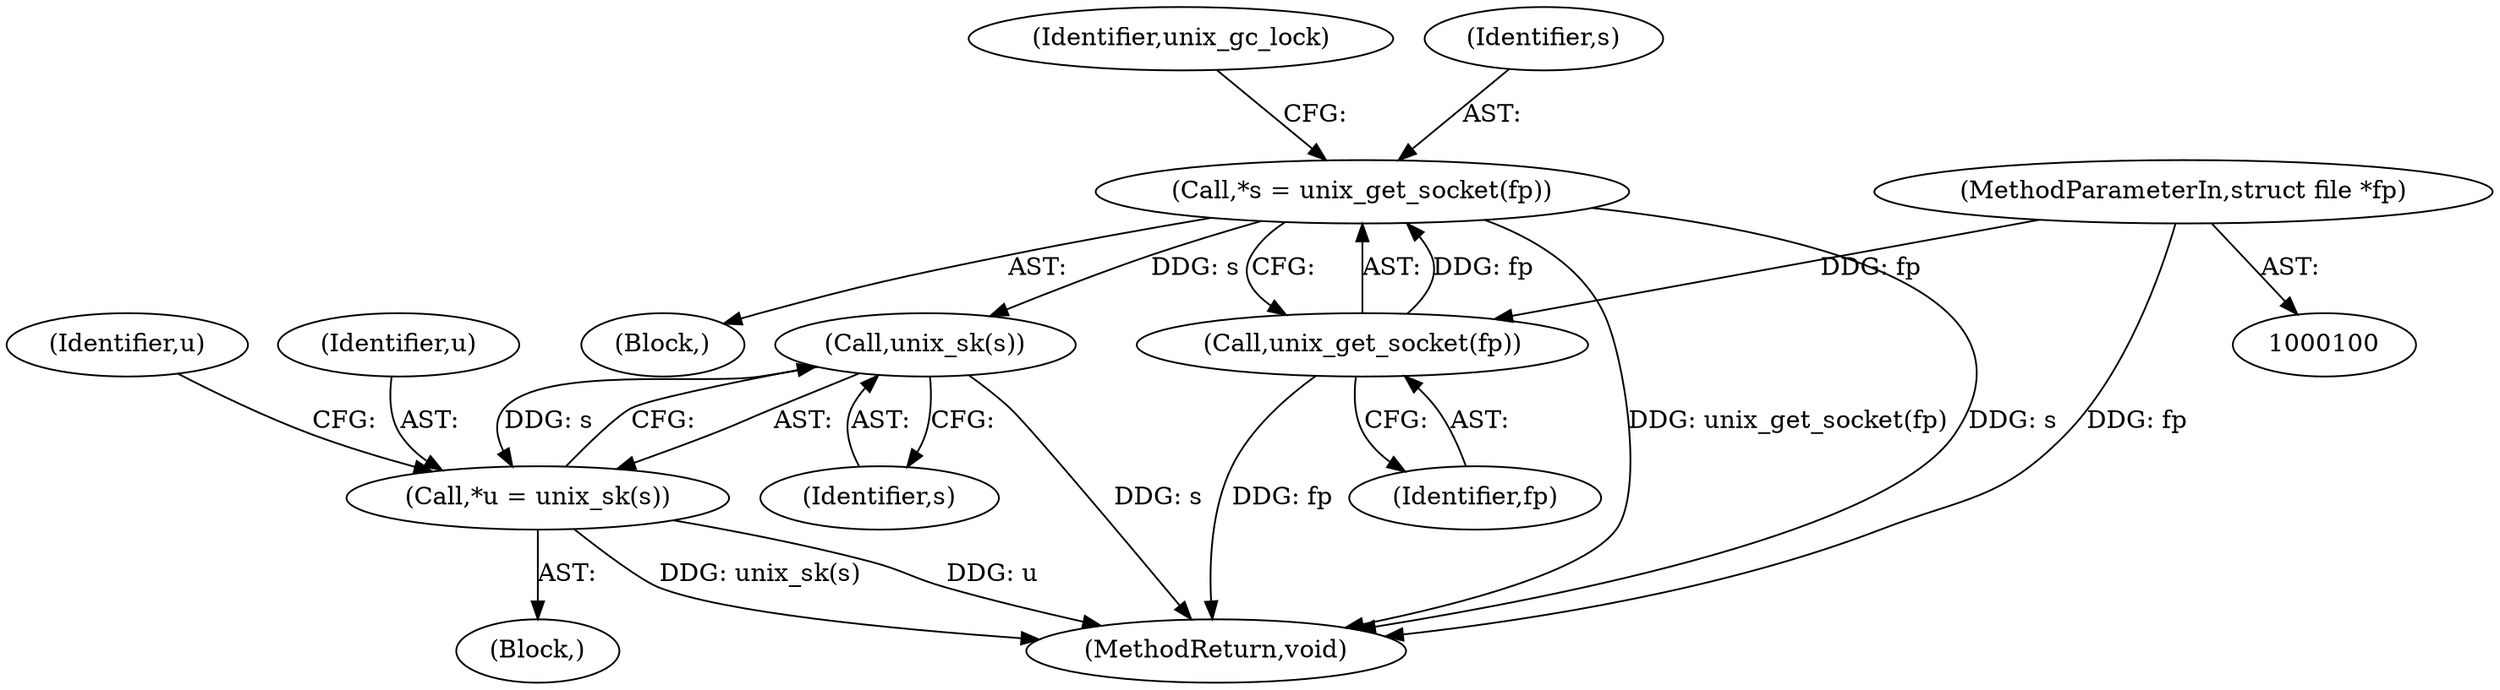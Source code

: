 digraph "0_linux_415e3d3e90ce9e18727e8843ae343eda5a58fad6_5@API" {
"1000105" [label="(Call,*s = unix_get_socket(fp))"];
"1000107" [label="(Call,unix_get_socket(fp))"];
"1000102" [label="(MethodParameterIn,struct file *fp)"];
"1000118" [label="(Call,unix_sk(s))"];
"1000116" [label="(Call,*u = unix_sk(s))"];
"1000111" [label="(Identifier,unix_gc_lock)"];
"1000124" [label="(Identifier,u)"];
"1000118" [label="(Call,unix_sk(s))"];
"1000102" [label="(MethodParameterIn,struct file *fp)"];
"1000108" [label="(Identifier,fp)"];
"1000119" [label="(Identifier,s)"];
"1000103" [label="(Block,)"];
"1000146" [label="(MethodReturn,void)"];
"1000117" [label="(Identifier,u)"];
"1000105" [label="(Call,*s = unix_get_socket(fp))"];
"1000106" [label="(Identifier,s)"];
"1000116" [label="(Call,*u = unix_sk(s))"];
"1000114" [label="(Block,)"];
"1000107" [label="(Call,unix_get_socket(fp))"];
"1000105" -> "1000103"  [label="AST: "];
"1000105" -> "1000107"  [label="CFG: "];
"1000106" -> "1000105"  [label="AST: "];
"1000107" -> "1000105"  [label="AST: "];
"1000111" -> "1000105"  [label="CFG: "];
"1000105" -> "1000146"  [label="DDG: unix_get_socket(fp)"];
"1000105" -> "1000146"  [label="DDG: s"];
"1000107" -> "1000105"  [label="DDG: fp"];
"1000105" -> "1000118"  [label="DDG: s"];
"1000107" -> "1000108"  [label="CFG: "];
"1000108" -> "1000107"  [label="AST: "];
"1000107" -> "1000146"  [label="DDG: fp"];
"1000102" -> "1000107"  [label="DDG: fp"];
"1000102" -> "1000100"  [label="AST: "];
"1000102" -> "1000146"  [label="DDG: fp"];
"1000118" -> "1000116"  [label="AST: "];
"1000118" -> "1000119"  [label="CFG: "];
"1000119" -> "1000118"  [label="AST: "];
"1000116" -> "1000118"  [label="CFG: "];
"1000118" -> "1000146"  [label="DDG: s"];
"1000118" -> "1000116"  [label="DDG: s"];
"1000116" -> "1000114"  [label="AST: "];
"1000117" -> "1000116"  [label="AST: "];
"1000124" -> "1000116"  [label="CFG: "];
"1000116" -> "1000146"  [label="DDG: u"];
"1000116" -> "1000146"  [label="DDG: unix_sk(s)"];
}
